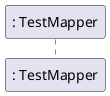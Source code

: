 @startuml
'https://plantuml.com/sequence-diagram
'hide footbox
autonumber

participant ": TestMapper" as MAPPER



@enduml
